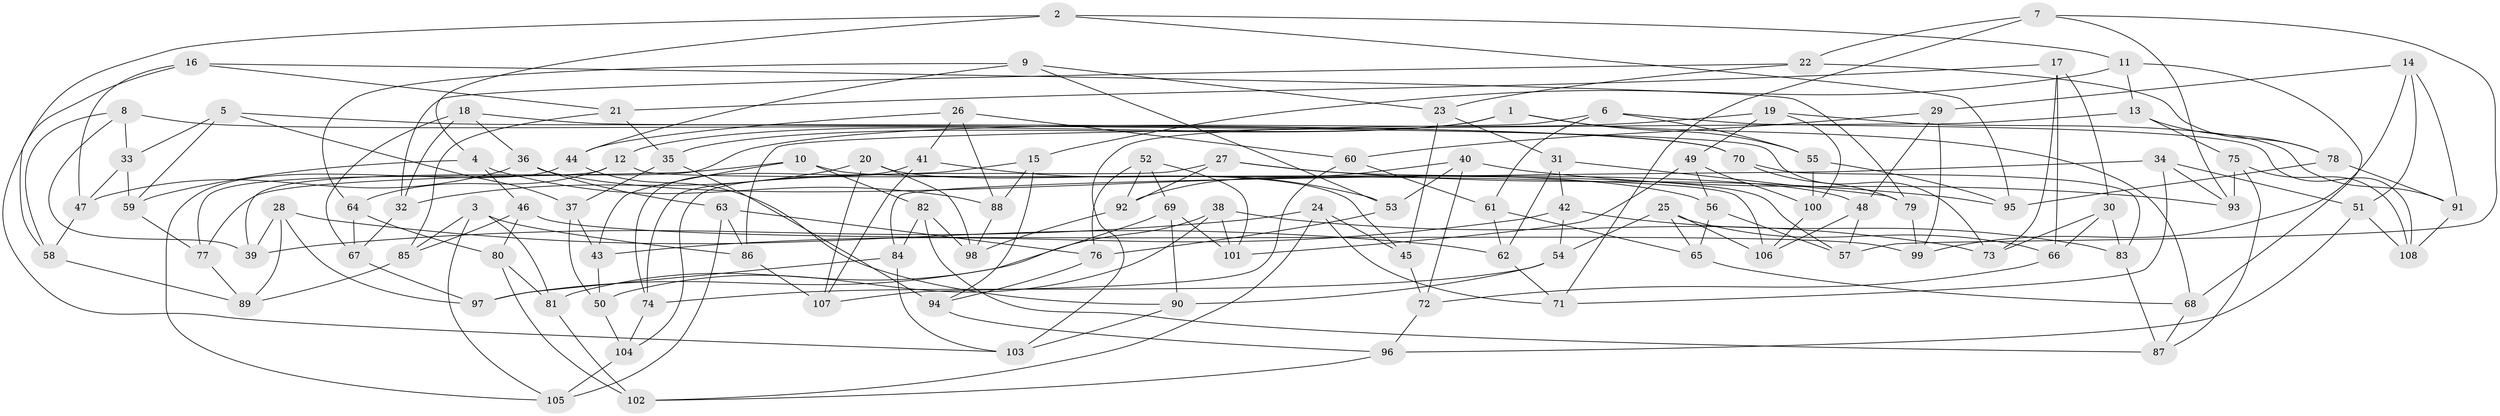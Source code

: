 // coarse degree distribution, {4: 0.5, 6: 0.2631578947368421, 3: 0.10526315789473684, 5: 0.13157894736842105}
// Generated by graph-tools (version 1.1) at 2025/38/03/04/25 23:38:17]
// undirected, 108 vertices, 216 edges
graph export_dot {
  node [color=gray90,style=filled];
  1;
  2;
  3;
  4;
  5;
  6;
  7;
  8;
  9;
  10;
  11;
  12;
  13;
  14;
  15;
  16;
  17;
  18;
  19;
  20;
  21;
  22;
  23;
  24;
  25;
  26;
  27;
  28;
  29;
  30;
  31;
  32;
  33;
  34;
  35;
  36;
  37;
  38;
  39;
  40;
  41;
  42;
  43;
  44;
  45;
  46;
  47;
  48;
  49;
  50;
  51;
  52;
  53;
  54;
  55;
  56;
  57;
  58;
  59;
  60;
  61;
  62;
  63;
  64;
  65;
  66;
  67;
  68;
  69;
  70;
  71;
  72;
  73;
  74;
  75;
  76;
  77;
  78;
  79;
  80;
  81;
  82;
  83;
  84;
  85;
  86;
  87;
  88;
  89;
  90;
  91;
  92;
  93;
  94;
  95;
  96;
  97;
  98;
  99;
  100;
  101;
  102;
  103;
  104;
  105;
  106;
  107;
  108;
  1 -- 35;
  1 -- 12;
  1 -- 55;
  1 -- 68;
  2 -- 4;
  2 -- 58;
  2 -- 11;
  2 -- 95;
  3 -- 85;
  3 -- 105;
  3 -- 86;
  3 -- 81;
  4 -- 46;
  4 -- 59;
  4 -- 88;
  5 -- 37;
  5 -- 59;
  5 -- 33;
  5 -- 70;
  6 -- 55;
  6 -- 103;
  6 -- 108;
  6 -- 61;
  7 -- 93;
  7 -- 57;
  7 -- 22;
  7 -- 71;
  8 -- 33;
  8 -- 70;
  8 -- 58;
  8 -- 39;
  9 -- 53;
  9 -- 23;
  9 -- 44;
  9 -- 64;
  10 -- 82;
  10 -- 43;
  10 -- 77;
  10 -- 57;
  11 -- 68;
  11 -- 13;
  11 -- 15;
  12 -- 106;
  12 -- 77;
  12 -- 64;
  13 -- 78;
  13 -- 75;
  13 -- 86;
  14 -- 29;
  14 -- 91;
  14 -- 99;
  14 -- 51;
  15 -- 94;
  15 -- 88;
  15 -- 74;
  16 -- 47;
  16 -- 103;
  16 -- 79;
  16 -- 21;
  17 -- 73;
  17 -- 21;
  17 -- 66;
  17 -- 30;
  18 -- 32;
  18 -- 36;
  18 -- 67;
  18 -- 73;
  19 -- 91;
  19 -- 49;
  19 -- 100;
  19 -- 39;
  20 -- 32;
  20 -- 98;
  20 -- 107;
  20 -- 45;
  21 -- 85;
  21 -- 35;
  22 -- 78;
  22 -- 23;
  22 -- 32;
  23 -- 31;
  23 -- 45;
  24 -- 71;
  24 -- 39;
  24 -- 102;
  24 -- 45;
  25 -- 66;
  25 -- 54;
  25 -- 106;
  25 -- 65;
  26 -- 44;
  26 -- 41;
  26 -- 88;
  26 -- 60;
  27 -- 95;
  27 -- 48;
  27 -- 92;
  27 -- 104;
  28 -- 89;
  28 -- 97;
  28 -- 39;
  28 -- 62;
  29 -- 60;
  29 -- 48;
  29 -- 99;
  30 -- 73;
  30 -- 83;
  30 -- 66;
  31 -- 62;
  31 -- 42;
  31 -- 79;
  32 -- 67;
  33 -- 47;
  33 -- 59;
  34 -- 84;
  34 -- 51;
  34 -- 71;
  34 -- 93;
  35 -- 94;
  35 -- 37;
  36 -- 56;
  36 -- 63;
  36 -- 47;
  37 -- 43;
  37 -- 50;
  38 -- 101;
  38 -- 50;
  38 -- 73;
  38 -- 97;
  40 -- 92;
  40 -- 93;
  40 -- 53;
  40 -- 72;
  41 -- 53;
  41 -- 74;
  41 -- 107;
  42 -- 83;
  42 -- 54;
  42 -- 43;
  43 -- 50;
  44 -- 90;
  44 -- 105;
  45 -- 72;
  46 -- 85;
  46 -- 99;
  46 -- 80;
  47 -- 58;
  48 -- 106;
  48 -- 57;
  49 -- 100;
  49 -- 101;
  49 -- 56;
  50 -- 104;
  51 -- 96;
  51 -- 108;
  52 -- 92;
  52 -- 69;
  52 -- 101;
  52 -- 76;
  53 -- 76;
  54 -- 74;
  54 -- 90;
  55 -- 100;
  55 -- 95;
  56 -- 57;
  56 -- 65;
  58 -- 89;
  59 -- 77;
  60 -- 61;
  60 -- 107;
  61 -- 62;
  61 -- 65;
  62 -- 71;
  63 -- 105;
  63 -- 76;
  63 -- 86;
  64 -- 80;
  64 -- 67;
  65 -- 68;
  66 -- 72;
  67 -- 97;
  68 -- 87;
  69 -- 101;
  69 -- 81;
  69 -- 90;
  70 -- 83;
  70 -- 79;
  72 -- 96;
  74 -- 104;
  75 -- 108;
  75 -- 87;
  75 -- 93;
  76 -- 94;
  77 -- 89;
  78 -- 95;
  78 -- 91;
  79 -- 99;
  80 -- 81;
  80 -- 102;
  81 -- 102;
  82 -- 87;
  82 -- 98;
  82 -- 84;
  83 -- 87;
  84 -- 103;
  84 -- 97;
  85 -- 89;
  86 -- 107;
  88 -- 98;
  90 -- 103;
  91 -- 108;
  92 -- 98;
  94 -- 96;
  96 -- 102;
  100 -- 106;
  104 -- 105;
}

